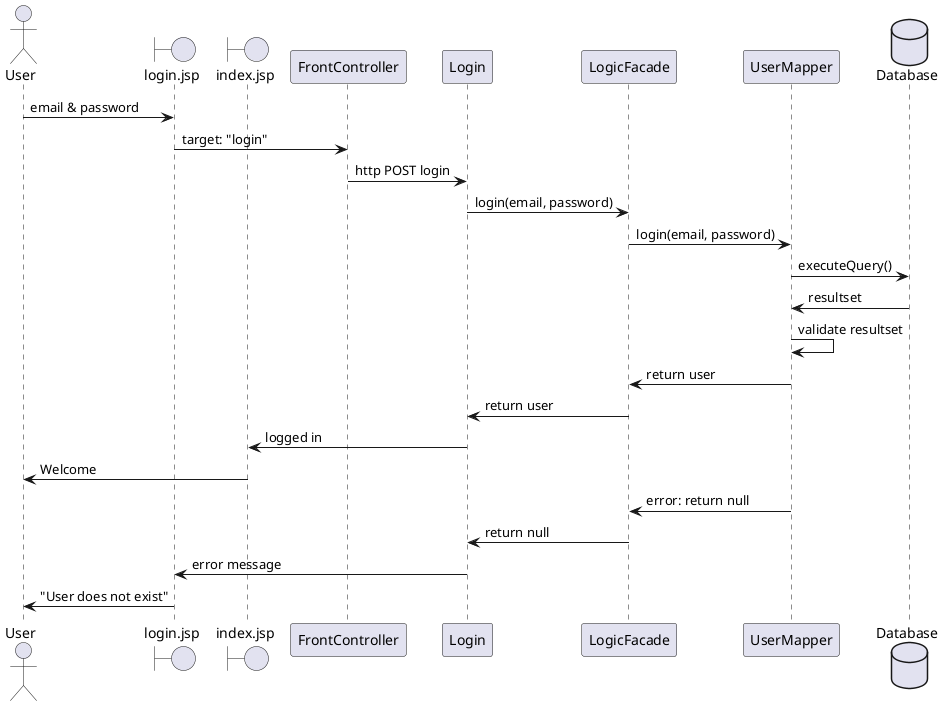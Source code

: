 @startuml
actor "User" as user
boundary "login.jsp" as login
boundary "index.jsp" as index
participant "FrontController" as front
participant "Login" as Login
participant "LogicFacade" as LF
participant "UserMapper" as usermapper
database "Database" as database

user -> login : email & password
login -> front : target: "login"
front -> Login : http POST login
Login -> LF : login(email, password)
LF -> usermapper : login(email, password)
usermapper -> database: executeQuery()
database -> usermapper: resultset
usermapper -> usermapper: validate resultset

usermapper -> LF : return user
LF -> Login : return user
Login -> index : logged in
index -> user : Welcome


usermapper -> LF : error: return null
LF -> Login : return null
Login -> login : error message
login -> user : "User does not exist"
@enduml
